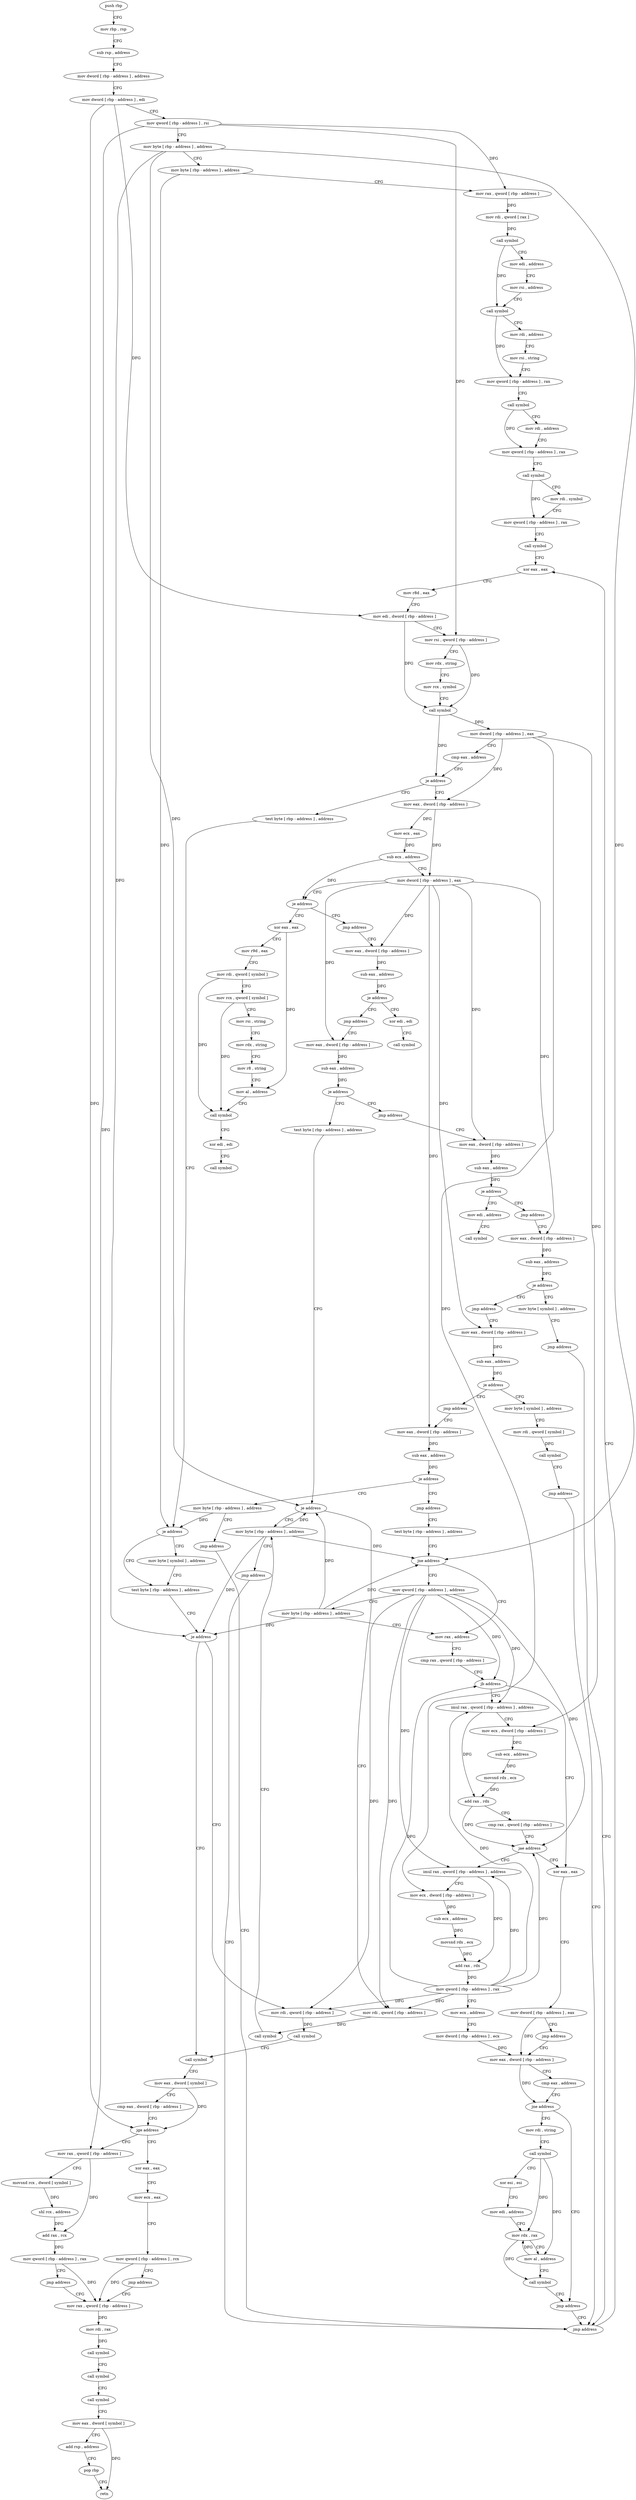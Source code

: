 digraph "func" {
"4200912" [label = "push rbp" ]
"4200913" [label = "mov rbp , rsp" ]
"4200916" [label = "sub rsp , address" ]
"4200920" [label = "mov dword [ rbp - address ] , address" ]
"4200927" [label = "mov dword [ rbp - address ] , edi" ]
"4200930" [label = "mov qword [ rbp - address ] , rsi" ]
"4200934" [label = "mov byte [ rbp - address ] , address" ]
"4200938" [label = "mov byte [ rbp - address ] , address" ]
"4200942" [label = "mov rax , qword [ rbp - address ]" ]
"4200946" [label = "mov rdi , qword [ rax ]" ]
"4200949" [label = "call symbol" ]
"4200954" [label = "mov edi , address" ]
"4200959" [label = "mov rsi , address" ]
"4200969" [label = "call symbol" ]
"4200974" [label = "mov rdi , address" ]
"4200984" [label = "mov rsi , string" ]
"4200994" [label = "mov qword [ rbp - address ] , rax" ]
"4200998" [label = "call symbol" ]
"4201003" [label = "mov rdi , address" ]
"4201013" [label = "mov qword [ rbp - address ] , rax" ]
"4201017" [label = "call symbol" ]
"4201022" [label = "mov rdi , symbol" ]
"4201032" [label = "mov qword [ rbp - address ] , rax" ]
"4201036" [label = "call symbol" ]
"4201041" [label = "xor eax , eax" ]
"4201547" [label = "test byte [ rbp - address ] , address" ]
"4201551" [label = "je address" ]
"4201565" [label = "test byte [ rbp - address ] , address" ]
"4201557" [label = "mov byte [ symbol ] , address" ]
"4201090" [label = "mov eax , dword [ rbp - address ]" ]
"4201093" [label = "mov ecx , eax" ]
"4201095" [label = "sub ecx , address" ]
"4201101" [label = "mov dword [ rbp - address ] , eax" ]
"4201104" [label = "je address" ]
"4201314" [label = "xor eax , eax" ]
"4201110" [label = "jmp address" ]
"4201569" [label = "je address" ]
"4201584" [label = "call symbol" ]
"4201575" [label = "mov rdi , qword [ rbp - address ]" ]
"4201316" [label = "mov r9d , eax" ]
"4201319" [label = "mov rdi , qword [ symbol ]" ]
"4201327" [label = "mov rcx , qword [ symbol ]" ]
"4201335" [label = "mov rsi , string" ]
"4201345" [label = "mov rdx , string" ]
"4201355" [label = "mov r8 , string" ]
"4201365" [label = "mov al , address" ]
"4201367" [label = "call symbol" ]
"4201372" [label = "xor edi , edi" ]
"4201374" [label = "call symbol" ]
"4201115" [label = "mov eax , dword [ rbp - address ]" ]
"4201589" [label = "mov eax , dword [ symbol ]" ]
"4201596" [label = "cmp eax , dword [ rbp - address ]" ]
"4201599" [label = "jge address" ]
"4201633" [label = "xor eax , eax" ]
"4201605" [label = "mov rax , qword [ rbp - address ]" ]
"4201579" [label = "call symbol" ]
"4201118" [label = "sub eax , address" ]
"4201123" [label = "je address" ]
"4201307" [label = "xor edi , edi" ]
"4201129" [label = "jmp address" ]
"4201635" [label = "mov ecx , eax" ]
"4201637" [label = "mov qword [ rbp - address ] , rcx" ]
"4201641" [label = "jmp address" ]
"4201646" [label = "mov rax , qword [ rbp - address ]" ]
"4201609" [label = "movsxd rcx , dword [ symbol ]" ]
"4201617" [label = "shl rcx , address" ]
"4201621" [label = "add rax , rcx" ]
"4201624" [label = "mov qword [ rbp - address ] , rax" ]
"4201628" [label = "jmp address" ]
"4201309" [label = "call symbol" ]
"4201134" [label = "mov eax , dword [ rbp - address ]" ]
"4201650" [label = "mov rdi , rax" ]
"4201653" [label = "call symbol" ]
"4201658" [label = "call symbol" ]
"4201663" [label = "call symbol" ]
"4201668" [label = "mov eax , dword [ symbol ]" ]
"4201675" [label = "add rsp , address" ]
"4201679" [label = "pop rbp" ]
"4201680" [label = "retn" ]
"4201137" [label = "sub eax , address" ]
"4201140" [label = "je address" ]
"4201279" [label = "test byte [ rbp - address ] , address" ]
"4201146" [label = "jmp address" ]
"4201283" [label = "je address" ]
"4201298" [label = "mov byte [ rbp - address ] , address" ]
"4201289" [label = "mov rdi , qword [ rbp - address ]" ]
"4201151" [label = "mov eax , dword [ rbp - address ]" ]
"4201302" [label = "jmp address" ]
"4201542" [label = "jmp address" ]
"4201293" [label = "call symbol" ]
"4201154" [label = "sub eax , address" ]
"4201157" [label = "je address" ]
"4201221" [label = "mov edi , address" ]
"4201163" [label = "jmp address" ]
"4201226" [label = "call symbol" ]
"4201168" [label = "mov eax , dword [ rbp - address ]" ]
"4201043" [label = "mov r8d , eax" ]
"4201046" [label = "mov edi , dword [ rbp - address ]" ]
"4201049" [label = "mov rsi , qword [ rbp - address ]" ]
"4201053" [label = "mov rdx , string" ]
"4201063" [label = "mov rcx , symbol" ]
"4201073" [label = "call symbol" ]
"4201078" [label = "mov dword [ rbp - address ] , eax" ]
"4201081" [label = "cmp eax , address" ]
"4201084" [label = "je address" ]
"4201171" [label = "sub eax , address" ]
"4201174" [label = "je address" ]
"4201231" [label = "mov byte [ symbol ] , address" ]
"4201180" [label = "jmp address" ]
"4201239" [label = "jmp address" ]
"4201185" [label = "mov eax , dword [ rbp - address ]" ]
"4201188" [label = "sub eax , address" ]
"4201191" [label = "je address" ]
"4201244" [label = "mov byte [ symbol ] , address" ]
"4201197" [label = "jmp address" ]
"4201252" [label = "mov rdi , qword [ symbol ]" ]
"4201260" [label = "call symbol" ]
"4201265" [label = "jmp address" ]
"4201202" [label = "mov eax , dword [ rbp - address ]" ]
"4201205" [label = "sub eax , address" ]
"4201210" [label = "je address" ]
"4201270" [label = "mov byte [ rbp - address ] , address" ]
"4201216" [label = "jmp address" ]
"4201274" [label = "jmp address" ]
"4201379" [label = "test byte [ rbp - address ] , address" ]
"4201383" [label = "jne address" ]
"4201401" [label = "mov rax , address" ]
"4201389" [label = "mov qword [ rbp - address ] , address" ]
"4201411" [label = "cmp rax , qword [ rbp - address ]" ]
"4201415" [label = "jb address" ]
"4201451" [label = "xor eax , eax" ]
"4201421" [label = "imul rax , qword [ rbp - address ] , address" ]
"4201397" [label = "mov byte [ rbp - address ] , address" ]
"4201453" [label = "mov dword [ rbp - address ] , eax" ]
"4201456" [label = "jmp address" ]
"4201493" [label = "mov eax , dword [ rbp - address ]" ]
"4201429" [label = "mov ecx , dword [ rbp - address ]" ]
"4201432" [label = "sub ecx , address" ]
"4201435" [label = "movsxd rdx , ecx" ]
"4201438" [label = "add rax , rdx" ]
"4201441" [label = "cmp rax , qword [ rbp - address ]" ]
"4201445" [label = "jae address" ]
"4201461" [label = "imul rax , qword [ rbp - address ] , address" ]
"4201496" [label = "cmp eax , address" ]
"4201499" [label = "jne address" ]
"4201537" [label = "jmp address" ]
"4201505" [label = "mov rdi , string" ]
"4201469" [label = "mov ecx , dword [ rbp - address ]" ]
"4201472" [label = "sub ecx , address" ]
"4201475" [label = "movsxd rdx , ecx" ]
"4201478" [label = "add rax , rdx" ]
"4201481" [label = "mov qword [ rbp - address ] , rax" ]
"4201485" [label = "mov ecx , address" ]
"4201490" [label = "mov dword [ rbp - address ] , ecx" ]
"4201515" [label = "call symbol" ]
"4201520" [label = "xor esi , esi" ]
"4201522" [label = "mov edi , address" ]
"4201527" [label = "mov rdx , rax" ]
"4201530" [label = "mov al , address" ]
"4201532" [label = "call symbol" ]
"4200912" -> "4200913" [ label = "CFG" ]
"4200913" -> "4200916" [ label = "CFG" ]
"4200916" -> "4200920" [ label = "CFG" ]
"4200920" -> "4200927" [ label = "CFG" ]
"4200927" -> "4200930" [ label = "CFG" ]
"4200927" -> "4201046" [ label = "DFG" ]
"4200927" -> "4201599" [ label = "DFG" ]
"4200930" -> "4200934" [ label = "CFG" ]
"4200930" -> "4200942" [ label = "DFG" ]
"4200930" -> "4201049" [ label = "DFG" ]
"4200930" -> "4201605" [ label = "DFG" ]
"4200934" -> "4200938" [ label = "CFG" ]
"4200934" -> "4201569" [ label = "DFG" ]
"4200934" -> "4201283" [ label = "DFG" ]
"4200934" -> "4201383" [ label = "DFG" ]
"4200938" -> "4200942" [ label = "CFG" ]
"4200938" -> "4201551" [ label = "DFG" ]
"4200942" -> "4200946" [ label = "DFG" ]
"4200946" -> "4200949" [ label = "DFG" ]
"4200949" -> "4200954" [ label = "CFG" ]
"4200949" -> "4200969" [ label = "DFG" ]
"4200954" -> "4200959" [ label = "CFG" ]
"4200959" -> "4200969" [ label = "CFG" ]
"4200969" -> "4200974" [ label = "CFG" ]
"4200969" -> "4200994" [ label = "DFG" ]
"4200974" -> "4200984" [ label = "CFG" ]
"4200984" -> "4200994" [ label = "CFG" ]
"4200994" -> "4200998" [ label = "CFG" ]
"4200998" -> "4201003" [ label = "CFG" ]
"4200998" -> "4201013" [ label = "DFG" ]
"4201003" -> "4201013" [ label = "CFG" ]
"4201013" -> "4201017" [ label = "CFG" ]
"4201017" -> "4201022" [ label = "CFG" ]
"4201017" -> "4201032" [ label = "DFG" ]
"4201022" -> "4201032" [ label = "CFG" ]
"4201032" -> "4201036" [ label = "CFG" ]
"4201036" -> "4201041" [ label = "CFG" ]
"4201041" -> "4201043" [ label = "CFG" ]
"4201547" -> "4201551" [ label = "CFG" ]
"4201551" -> "4201565" [ label = "CFG" ]
"4201551" -> "4201557" [ label = "CFG" ]
"4201565" -> "4201569" [ label = "CFG" ]
"4201557" -> "4201565" [ label = "CFG" ]
"4201090" -> "4201093" [ label = "DFG" ]
"4201090" -> "4201101" [ label = "DFG" ]
"4201093" -> "4201095" [ label = "DFG" ]
"4201095" -> "4201101" [ label = "CFG" ]
"4201095" -> "4201104" [ label = "DFG" ]
"4201101" -> "4201104" [ label = "CFG" ]
"4201101" -> "4201115" [ label = "DFG" ]
"4201101" -> "4201134" [ label = "DFG" ]
"4201101" -> "4201151" [ label = "DFG" ]
"4201101" -> "4201168" [ label = "DFG" ]
"4201101" -> "4201185" [ label = "DFG" ]
"4201101" -> "4201202" [ label = "DFG" ]
"4201104" -> "4201314" [ label = "CFG" ]
"4201104" -> "4201110" [ label = "CFG" ]
"4201314" -> "4201316" [ label = "CFG" ]
"4201314" -> "4201365" [ label = "DFG" ]
"4201110" -> "4201115" [ label = "CFG" ]
"4201569" -> "4201584" [ label = "CFG" ]
"4201569" -> "4201575" [ label = "CFG" ]
"4201584" -> "4201589" [ label = "CFG" ]
"4201575" -> "4201579" [ label = "DFG" ]
"4201316" -> "4201319" [ label = "CFG" ]
"4201319" -> "4201327" [ label = "CFG" ]
"4201319" -> "4201367" [ label = "DFG" ]
"4201327" -> "4201335" [ label = "CFG" ]
"4201327" -> "4201367" [ label = "DFG" ]
"4201335" -> "4201345" [ label = "CFG" ]
"4201345" -> "4201355" [ label = "CFG" ]
"4201355" -> "4201365" [ label = "CFG" ]
"4201365" -> "4201367" [ label = "CFG" ]
"4201367" -> "4201372" [ label = "CFG" ]
"4201372" -> "4201374" [ label = "CFG" ]
"4201115" -> "4201118" [ label = "DFG" ]
"4201589" -> "4201596" [ label = "CFG" ]
"4201589" -> "4201599" [ label = "DFG" ]
"4201596" -> "4201599" [ label = "CFG" ]
"4201599" -> "4201633" [ label = "CFG" ]
"4201599" -> "4201605" [ label = "CFG" ]
"4201633" -> "4201635" [ label = "CFG" ]
"4201605" -> "4201609" [ label = "CFG" ]
"4201605" -> "4201621" [ label = "DFG" ]
"4201579" -> "4201584" [ label = "CFG" ]
"4201118" -> "4201123" [ label = "DFG" ]
"4201123" -> "4201307" [ label = "CFG" ]
"4201123" -> "4201129" [ label = "CFG" ]
"4201307" -> "4201309" [ label = "CFG" ]
"4201129" -> "4201134" [ label = "CFG" ]
"4201635" -> "4201637" [ label = "CFG" ]
"4201637" -> "4201641" [ label = "CFG" ]
"4201637" -> "4201646" [ label = "DFG" ]
"4201641" -> "4201646" [ label = "CFG" ]
"4201646" -> "4201650" [ label = "DFG" ]
"4201609" -> "4201617" [ label = "DFG" ]
"4201617" -> "4201621" [ label = "DFG" ]
"4201621" -> "4201624" [ label = "DFG" ]
"4201624" -> "4201628" [ label = "CFG" ]
"4201624" -> "4201646" [ label = "DFG" ]
"4201628" -> "4201646" [ label = "CFG" ]
"4201134" -> "4201137" [ label = "DFG" ]
"4201650" -> "4201653" [ label = "DFG" ]
"4201653" -> "4201658" [ label = "CFG" ]
"4201658" -> "4201663" [ label = "CFG" ]
"4201663" -> "4201668" [ label = "CFG" ]
"4201668" -> "4201675" [ label = "CFG" ]
"4201668" -> "4201680" [ label = "DFG" ]
"4201675" -> "4201679" [ label = "CFG" ]
"4201679" -> "4201680" [ label = "CFG" ]
"4201137" -> "4201140" [ label = "DFG" ]
"4201140" -> "4201279" [ label = "CFG" ]
"4201140" -> "4201146" [ label = "CFG" ]
"4201279" -> "4201283" [ label = "CFG" ]
"4201146" -> "4201151" [ label = "CFG" ]
"4201283" -> "4201298" [ label = "CFG" ]
"4201283" -> "4201289" [ label = "CFG" ]
"4201298" -> "4201302" [ label = "CFG" ]
"4201298" -> "4201569" [ label = "DFG" ]
"4201298" -> "4201283" [ label = "DFG" ]
"4201298" -> "4201383" [ label = "DFG" ]
"4201289" -> "4201293" [ label = "DFG" ]
"4201151" -> "4201154" [ label = "DFG" ]
"4201302" -> "4201542" [ label = "CFG" ]
"4201542" -> "4201041" [ label = "CFG" ]
"4201293" -> "4201298" [ label = "CFG" ]
"4201154" -> "4201157" [ label = "DFG" ]
"4201157" -> "4201221" [ label = "CFG" ]
"4201157" -> "4201163" [ label = "CFG" ]
"4201221" -> "4201226" [ label = "CFG" ]
"4201163" -> "4201168" [ label = "CFG" ]
"4201168" -> "4201171" [ label = "DFG" ]
"4201043" -> "4201046" [ label = "CFG" ]
"4201046" -> "4201049" [ label = "CFG" ]
"4201046" -> "4201073" [ label = "DFG" ]
"4201049" -> "4201053" [ label = "CFG" ]
"4201049" -> "4201073" [ label = "DFG" ]
"4201053" -> "4201063" [ label = "CFG" ]
"4201063" -> "4201073" [ label = "CFG" ]
"4201073" -> "4201078" [ label = "DFG" ]
"4201073" -> "4201084" [ label = "DFG" ]
"4201078" -> "4201081" [ label = "CFG" ]
"4201078" -> "4201090" [ label = "DFG" ]
"4201078" -> "4201429" [ label = "DFG" ]
"4201078" -> "4201469" [ label = "DFG" ]
"4201081" -> "4201084" [ label = "CFG" ]
"4201084" -> "4201547" [ label = "CFG" ]
"4201084" -> "4201090" [ label = "CFG" ]
"4201171" -> "4201174" [ label = "DFG" ]
"4201174" -> "4201231" [ label = "CFG" ]
"4201174" -> "4201180" [ label = "CFG" ]
"4201231" -> "4201239" [ label = "CFG" ]
"4201180" -> "4201185" [ label = "CFG" ]
"4201239" -> "4201542" [ label = "CFG" ]
"4201185" -> "4201188" [ label = "DFG" ]
"4201188" -> "4201191" [ label = "DFG" ]
"4201191" -> "4201244" [ label = "CFG" ]
"4201191" -> "4201197" [ label = "CFG" ]
"4201244" -> "4201252" [ label = "CFG" ]
"4201197" -> "4201202" [ label = "CFG" ]
"4201252" -> "4201260" [ label = "DFG" ]
"4201260" -> "4201265" [ label = "CFG" ]
"4201265" -> "4201542" [ label = "CFG" ]
"4201202" -> "4201205" [ label = "DFG" ]
"4201205" -> "4201210" [ label = "DFG" ]
"4201210" -> "4201270" [ label = "CFG" ]
"4201210" -> "4201216" [ label = "CFG" ]
"4201270" -> "4201274" [ label = "CFG" ]
"4201270" -> "4201551" [ label = "DFG" ]
"4201216" -> "4201379" [ label = "CFG" ]
"4201274" -> "4201542" [ label = "CFG" ]
"4201379" -> "4201383" [ label = "CFG" ]
"4201383" -> "4201401" [ label = "CFG" ]
"4201383" -> "4201389" [ label = "CFG" ]
"4201401" -> "4201411" [ label = "CFG" ]
"4201389" -> "4201397" [ label = "CFG" ]
"4201389" -> "4201575" [ label = "DFG" ]
"4201389" -> "4201289" [ label = "DFG" ]
"4201389" -> "4201415" [ label = "DFG" ]
"4201389" -> "4201421" [ label = "DFG" ]
"4201389" -> "4201445" [ label = "DFG" ]
"4201389" -> "4201461" [ label = "DFG" ]
"4201411" -> "4201415" [ label = "CFG" ]
"4201415" -> "4201451" [ label = "CFG" ]
"4201415" -> "4201421" [ label = "CFG" ]
"4201451" -> "4201453" [ label = "CFG" ]
"4201421" -> "4201429" [ label = "CFG" ]
"4201421" -> "4201438" [ label = "DFG" ]
"4201397" -> "4201401" [ label = "CFG" ]
"4201397" -> "4201569" [ label = "DFG" ]
"4201397" -> "4201283" [ label = "DFG" ]
"4201397" -> "4201383" [ label = "DFG" ]
"4201453" -> "4201456" [ label = "CFG" ]
"4201453" -> "4201493" [ label = "DFG" ]
"4201456" -> "4201493" [ label = "CFG" ]
"4201493" -> "4201496" [ label = "CFG" ]
"4201493" -> "4201499" [ label = "DFG" ]
"4201429" -> "4201432" [ label = "DFG" ]
"4201432" -> "4201435" [ label = "DFG" ]
"4201435" -> "4201438" [ label = "DFG" ]
"4201438" -> "4201441" [ label = "CFG" ]
"4201438" -> "4201445" [ label = "DFG" ]
"4201441" -> "4201445" [ label = "CFG" ]
"4201445" -> "4201461" [ label = "CFG" ]
"4201445" -> "4201451" [ label = "CFG" ]
"4201461" -> "4201469" [ label = "CFG" ]
"4201461" -> "4201478" [ label = "DFG" ]
"4201496" -> "4201499" [ label = "CFG" ]
"4201499" -> "4201537" [ label = "CFG" ]
"4201499" -> "4201505" [ label = "CFG" ]
"4201537" -> "4201542" [ label = "CFG" ]
"4201505" -> "4201515" [ label = "CFG" ]
"4201469" -> "4201472" [ label = "DFG" ]
"4201472" -> "4201475" [ label = "DFG" ]
"4201475" -> "4201478" [ label = "DFG" ]
"4201478" -> "4201481" [ label = "DFG" ]
"4201481" -> "4201485" [ label = "CFG" ]
"4201481" -> "4201575" [ label = "DFG" ]
"4201481" -> "4201289" [ label = "DFG" ]
"4201481" -> "4201415" [ label = "DFG" ]
"4201481" -> "4201421" [ label = "DFG" ]
"4201481" -> "4201445" [ label = "DFG" ]
"4201481" -> "4201461" [ label = "DFG" ]
"4201485" -> "4201490" [ label = "CFG" ]
"4201490" -> "4201493" [ label = "DFG" ]
"4201515" -> "4201520" [ label = "CFG" ]
"4201515" -> "4201527" [ label = "DFG" ]
"4201515" -> "4201530" [ label = "DFG" ]
"4201520" -> "4201522" [ label = "CFG" ]
"4201522" -> "4201527" [ label = "CFG" ]
"4201527" -> "4201530" [ label = "CFG" ]
"4201527" -> "4201532" [ label = "DFG" ]
"4201530" -> "4201532" [ label = "CFG" ]
"4201530" -> "4201527" [ label = "DFG" ]
"4201532" -> "4201537" [ label = "CFG" ]
}
